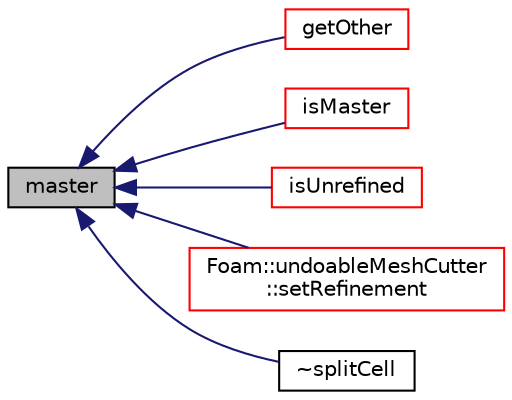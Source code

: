 digraph "master"
{
  bgcolor="transparent";
  edge [fontname="Helvetica",fontsize="10",labelfontname="Helvetica",labelfontsize="10"];
  node [fontname="Helvetica",fontsize="10",shape=record];
  rankdir="LR";
  Node1 [label="master",height=0.2,width=0.4,color="black", fillcolor="grey75", style="filled", fontcolor="black"];
  Node1 -> Node2 [dir="back",color="midnightblue",fontsize="10",style="solid",fontname="Helvetica"];
  Node2 [label="getOther",height=0.2,width=0.4,color="red",URL="$a02407.html#a7d3b9183ec2d80a9b25c2edd7995ecbf",tooltip="Returns other half of split cell. I.e. slave if this is master. "];
  Node1 -> Node3 [dir="back",color="midnightblue",fontsize="10",style="solid",fontname="Helvetica"];
  Node3 [label="isMaster",height=0.2,width=0.4,color="red",URL="$a02407.html#a206cb2da7fb83e167ae108e7f3cc4573",tooltip="Check if this is master cell of split. "];
  Node1 -> Node4 [dir="back",color="midnightblue",fontsize="10",style="solid",fontname="Helvetica"];
  Node4 [label="isUnrefined",height=0.2,width=0.4,color="red",URL="$a02407.html#add86018293666d998a302dd7b78e2d8d",tooltip="Check if this is unrefined (i.e. has no master or slave) "];
  Node1 -> Node5 [dir="back",color="midnightblue",fontsize="10",style="solid",fontname="Helvetica"];
  Node5 [label="Foam::undoableMeshCutter\l::setRefinement",height=0.2,width=0.4,color="red",URL="$a02739.html#af594f49e4feca31d01fd3c3ce894581e",tooltip="Refine cells acc. to cellCuts. Plays topology changes. "];
  Node1 -> Node6 [dir="back",color="midnightblue",fontsize="10",style="solid",fontname="Helvetica"];
  Node6 [label="~splitCell",height=0.2,width=0.4,color="black",URL="$a02407.html#a9f8da6a47b2bcec1159d371859687d63",tooltip="Destructor. "];
}

